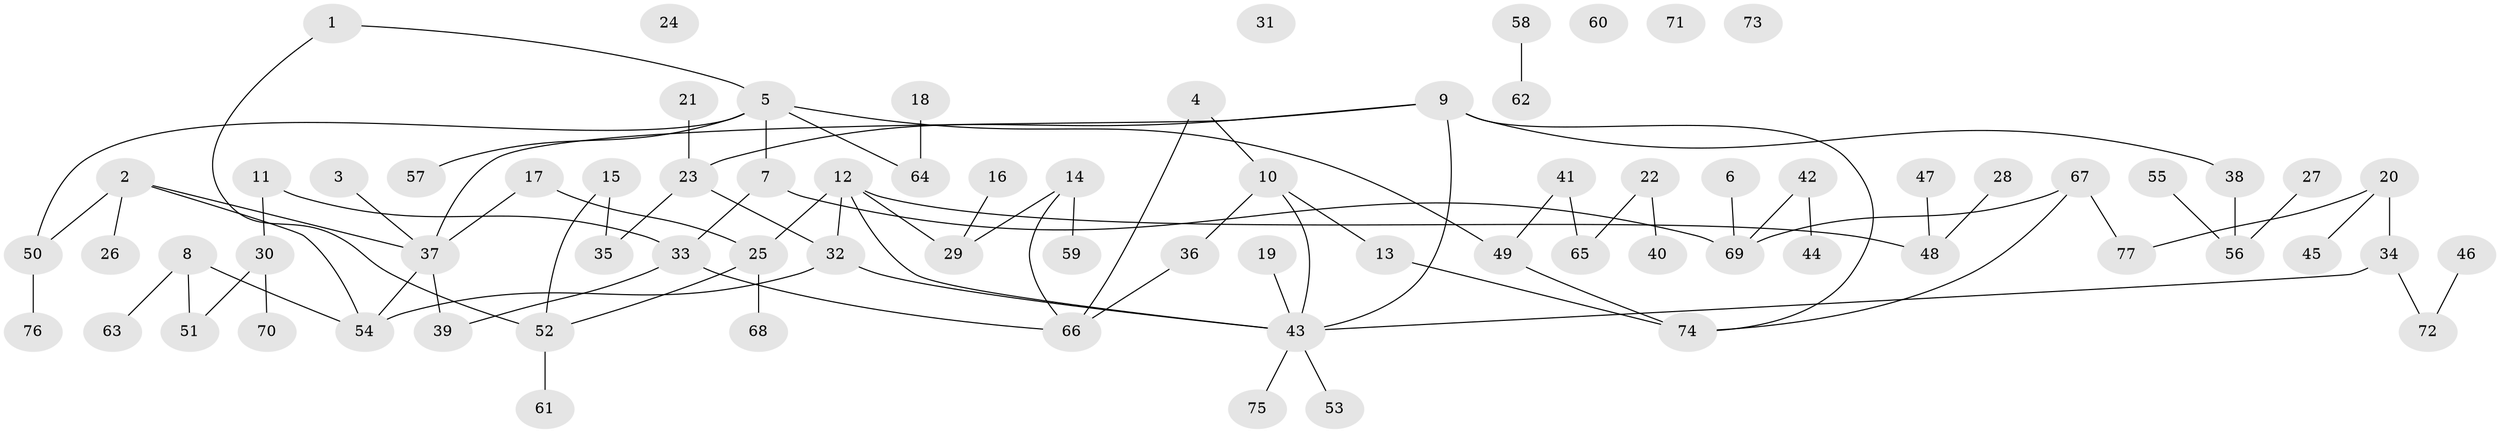 // Generated by graph-tools (version 1.1) at 2025/33/03/09/25 02:33:23]
// undirected, 77 vertices, 86 edges
graph export_dot {
graph [start="1"]
  node [color=gray90,style=filled];
  1;
  2;
  3;
  4;
  5;
  6;
  7;
  8;
  9;
  10;
  11;
  12;
  13;
  14;
  15;
  16;
  17;
  18;
  19;
  20;
  21;
  22;
  23;
  24;
  25;
  26;
  27;
  28;
  29;
  30;
  31;
  32;
  33;
  34;
  35;
  36;
  37;
  38;
  39;
  40;
  41;
  42;
  43;
  44;
  45;
  46;
  47;
  48;
  49;
  50;
  51;
  52;
  53;
  54;
  55;
  56;
  57;
  58;
  59;
  60;
  61;
  62;
  63;
  64;
  65;
  66;
  67;
  68;
  69;
  70;
  71;
  72;
  73;
  74;
  75;
  76;
  77;
  1 -- 5;
  1 -- 52;
  2 -- 26;
  2 -- 37;
  2 -- 50;
  2 -- 54;
  3 -- 37;
  4 -- 10;
  4 -- 66;
  5 -- 7;
  5 -- 49;
  5 -- 50;
  5 -- 57;
  5 -- 64;
  6 -- 69;
  7 -- 33;
  7 -- 69;
  8 -- 51;
  8 -- 54;
  8 -- 63;
  9 -- 23;
  9 -- 37;
  9 -- 38;
  9 -- 43;
  9 -- 74;
  10 -- 13;
  10 -- 36;
  10 -- 43;
  11 -- 30;
  11 -- 33;
  12 -- 25;
  12 -- 29;
  12 -- 32;
  12 -- 43;
  12 -- 48;
  13 -- 74;
  14 -- 29;
  14 -- 59;
  14 -- 66;
  15 -- 35;
  15 -- 52;
  16 -- 29;
  17 -- 25;
  17 -- 37;
  18 -- 64;
  19 -- 43;
  20 -- 34;
  20 -- 45;
  20 -- 77;
  21 -- 23;
  22 -- 40;
  22 -- 65;
  23 -- 32;
  23 -- 35;
  25 -- 52;
  25 -- 68;
  27 -- 56;
  28 -- 48;
  30 -- 51;
  30 -- 70;
  32 -- 43;
  32 -- 54;
  33 -- 39;
  33 -- 66;
  34 -- 43;
  34 -- 72;
  36 -- 66;
  37 -- 39;
  37 -- 54;
  38 -- 56;
  41 -- 49;
  41 -- 65;
  42 -- 44;
  42 -- 69;
  43 -- 53;
  43 -- 75;
  46 -- 72;
  47 -- 48;
  49 -- 74;
  50 -- 76;
  52 -- 61;
  55 -- 56;
  58 -- 62;
  67 -- 69;
  67 -- 74;
  67 -- 77;
}
